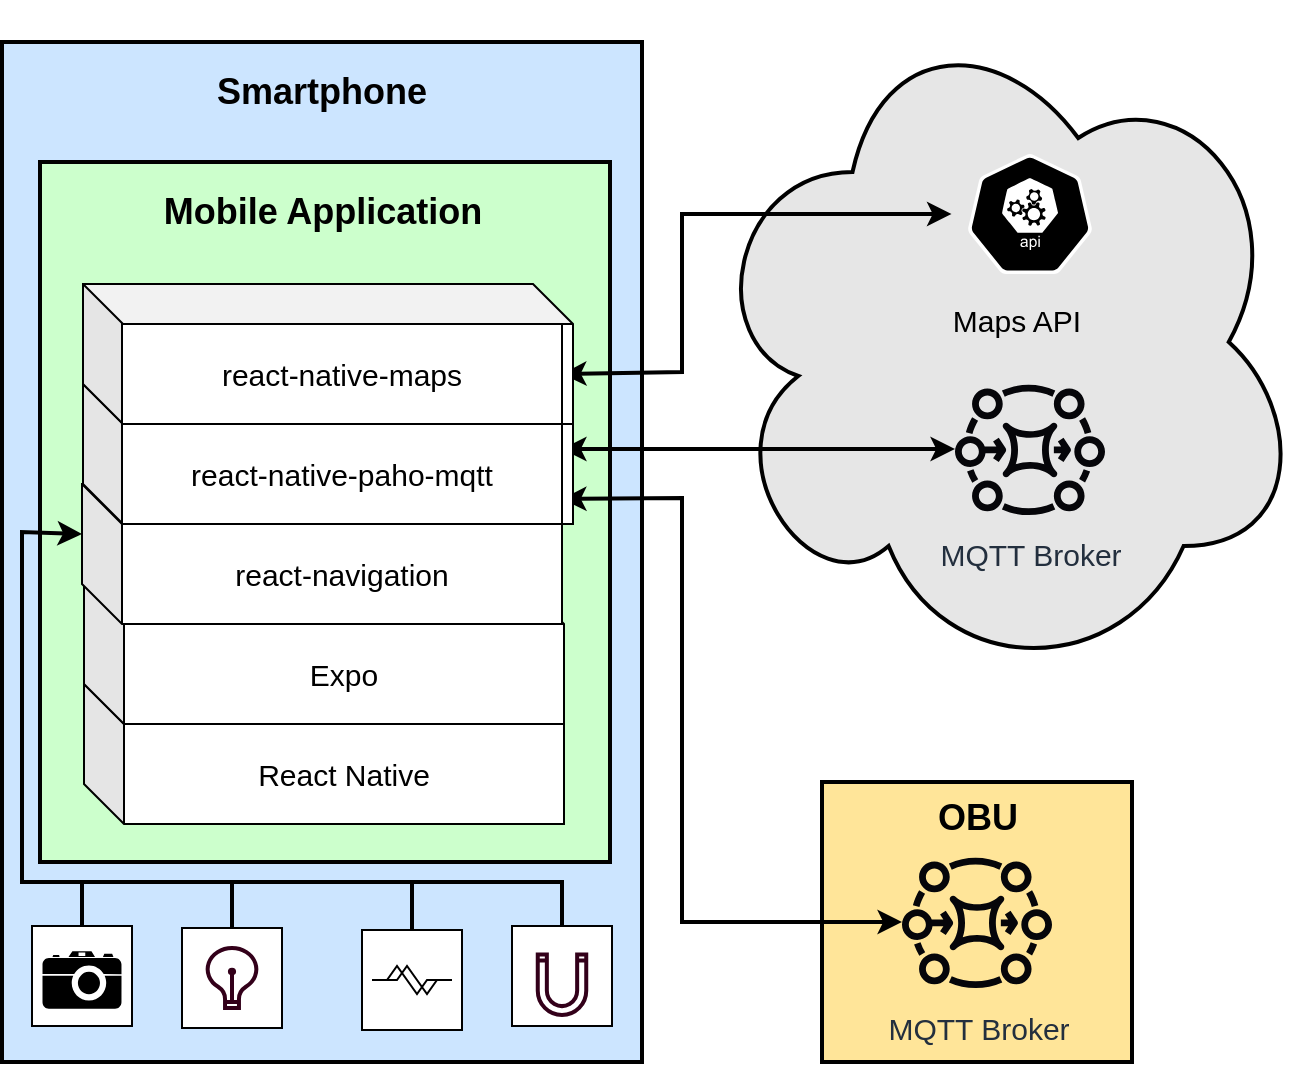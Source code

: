 <mxfile version="21.0.6" type="device"><diagram id="eR8_lErbGksOSy9-4iJv" name="Página-1"><mxGraphModel dx="1235" dy="1115" grid="1" gridSize="10" guides="1" tooltips="1" connect="1" arrows="1" fold="1" page="1" pageScale="1" pageWidth="700" pageHeight="500" math="0" shadow="0"><root><mxCell id="0"/><mxCell id="1" parent="0"/><mxCell id="Nbpyrtkj6IMSkMlOzJT1-28" value="" style="rounded=0;whiteSpace=wrap;html=1;fillColor=#FFE599;strokeWidth=2;" parent="1" vertex="1"><mxGeometry x="440" y="390" width="155" height="140" as="geometry"/></mxCell><mxCell id="Nbpyrtkj6IMSkMlOzJT1-7" value="" style="rounded=0;whiteSpace=wrap;html=1;fillColor=#CCE5FF;strokeWidth=2;" parent="1" vertex="1"><mxGeometry x="30" y="20" width="320" height="510" as="geometry"/></mxCell><mxCell id="Nbpyrtkj6IMSkMlOzJT1-10" value="" style="rounded=0;whiteSpace=wrap;html=1;strokeWidth=2;fillColor=#CCFFCC;" parent="1" vertex="1"><mxGeometry x="49" y="80" width="285" height="350" as="geometry"/></mxCell><mxCell id="Nbpyrtkj6IMSkMlOzJT1-8" value="&lt;b&gt;&lt;font style=&quot;font-size: 18px;&quot;&gt;Smartphone&lt;/font&gt;&lt;/b&gt;" style="text;html=1;strokeColor=none;fillColor=none;align=center;verticalAlign=middle;whiteSpace=wrap;rounded=0;" parent="1" vertex="1"><mxGeometry x="133" y="30" width="114" height="30" as="geometry"/></mxCell><mxCell id="Nbpyrtkj6IMSkMlOzJT1-11" value="&lt;b&gt;&lt;font style=&quot;font-size: 18px;&quot;&gt;Mobile Application&lt;/font&gt;&lt;/b&gt;" style="text;html=1;strokeColor=none;fillColor=none;align=center;verticalAlign=middle;whiteSpace=wrap;rounded=0;" parent="1" vertex="1"><mxGeometry x="71.5" y="90" width="237" height="30" as="geometry"/></mxCell><mxCell id="Nbpyrtkj6IMSkMlOzJT1-13" value="" style="verticalLabelPosition=bottom;align=center;outlineConnect=0;dashed=0;html=1;verticalAlign=top;shape=mxgraph.pid.flow_sensors.coriolis;strokeWidth=1;fillColor=default;" parent="1" vertex="1"><mxGeometry x="120" y="463" width="50" height="50" as="geometry"/></mxCell><mxCell id="Nbpyrtkj6IMSkMlOzJT1-14" value="" style="verticalLabelPosition=bottom;align=center;outlineConnect=0;dashed=0;html=1;verticalAlign=top;shape=mxgraph.pid.flow_sensors.coriolis;strokeWidth=1;fillColor=default;" parent="1" vertex="1"><mxGeometry x="285" y="462" width="50" height="50" as="geometry"/></mxCell><mxCell id="Nbpyrtkj6IMSkMlOzJT1-15" value="" style="verticalLabelPosition=bottom;align=center;outlineConnect=0;dashed=0;html=1;verticalAlign=top;shape=mxgraph.pid.flow_sensors.coriolis;strokeWidth=1;fillColor=default;" parent="1" vertex="1"><mxGeometry x="210" y="464" width="50" height="50" as="geometry"/></mxCell><mxCell id="Nbpyrtkj6IMSkMlOzJT1-18" value="" style="endArrow=classic;html=1;rounded=0;entryX=0;entryY=0;entryDx=0;entryDy=25;entryPerimeter=0;exitX=0.5;exitY=0;exitDx=0;exitDy=0;exitPerimeter=0;strokeWidth=2;" parent="1" source="Nbpyrtkj6IMSkMlOzJT1-14" target="0I5mrX3BoKsCGCE7TsKY-8" edge="1"><mxGeometry width="50" height="50" relative="1" as="geometry"><mxPoint x="30" y="530" as="sourcePoint"/><mxPoint x="-20" y="420" as="targetPoint"/><Array as="points"><mxPoint x="310" y="440"/><mxPoint x="40" y="440"/><mxPoint x="40" y="265"/></Array></mxGeometry></mxCell><mxCell id="Nbpyrtkj6IMSkMlOzJT1-19" value="" style="endArrow=none;html=1;rounded=0;strokeWidth=2;entryX=0.5;entryY=0;entryDx=0;entryDy=0;entryPerimeter=0;" parent="1" target="Nbpyrtkj6IMSkMlOzJT1-13" edge="1"><mxGeometry width="50" height="50" relative="1" as="geometry"><mxPoint x="145" y="440" as="sourcePoint"/><mxPoint x="-10" y="440" as="targetPoint"/></mxGeometry></mxCell><mxCell id="Nbpyrtkj6IMSkMlOzJT1-20" value="" style="endArrow=none;html=1;rounded=0;strokeWidth=2;entryX=0.5;entryY=0;entryDx=0;entryDy=0;entryPerimeter=0;" parent="1" target="Nbpyrtkj6IMSkMlOzJT1-15" edge="1"><mxGeometry width="50" height="50" relative="1" as="geometry"><mxPoint x="235" y="440" as="sourcePoint"/><mxPoint y="450" as="targetPoint"/></mxGeometry></mxCell><mxCell id="Nbpyrtkj6IMSkMlOzJT1-23" value="" style="verticalLabelPosition=bottom;align=center;outlineConnect=0;dashed=0;html=1;verticalAlign=top;shape=mxgraph.pid.flow_sensors.coriolis;strokeWidth=1;fillColor=default;" parent="1" vertex="1"><mxGeometry x="45" y="462" width="50" height="50" as="geometry"/></mxCell><mxCell id="Nbpyrtkj6IMSkMlOzJT1-25" value="" style="endArrow=none;html=1;rounded=0;strokeWidth=2;entryX=0.5;entryY=0;entryDx=0;entryDy=0;entryPerimeter=0;" parent="1" target="Nbpyrtkj6IMSkMlOzJT1-23" edge="1"><mxGeometry width="50" height="50" relative="1" as="geometry"><mxPoint x="70" y="440" as="sourcePoint"/><mxPoint x="20" y="430" as="targetPoint"/></mxGeometry></mxCell><mxCell id="Nbpyrtkj6IMSkMlOzJT1-26" value="" style="rounded=0;whiteSpace=wrap;html=1;strokeWidth=1;fillColor=default;strokeColor=none;" parent="1" vertex="1"><mxGeometry x="47.5" y="476" width="45" height="24" as="geometry"/></mxCell><mxCell id="Nbpyrtkj6IMSkMlOzJT1-24" value="" style="shape=mxgraph.signs.tech.camera_2;html=1;pointerEvents=1;fillColor=#000000;strokeColor=none;verticalLabelPosition=bottom;verticalAlign=top;align=center;strokeWidth=1;" parent="1" vertex="1"><mxGeometry x="50.25" y="474.64" width="39.5" height="28.73" as="geometry"/></mxCell><mxCell id="Nbpyrtkj6IMSkMlOzJT1-27" value="" style="ellipse;shape=cloud;whiteSpace=wrap;html=1;strokeWidth=2;fillColor=#E6E6E6;" parent="1" vertex="1"><mxGeometry x="380" width="301" height="340" as="geometry"/></mxCell><mxCell id="Nbpyrtkj6IMSkMlOzJT1-29" value="&lt;b&gt;&lt;font style=&quot;font-size: 18px;&quot;&gt;OBU&lt;/font&gt;&lt;/b&gt;" style="text;html=1;strokeColor=none;fillColor=none;align=center;verticalAlign=middle;whiteSpace=wrap;rounded=0;" parent="1" vertex="1"><mxGeometry x="460.5" y="393" width="114" height="30" as="geometry"/></mxCell><mxCell id="Nbpyrtkj6IMSkMlOzJT1-33" value="" style="endArrow=classic;startArrow=classic;html=1;rounded=0;strokeWidth=2;entryX=1;entryY=0.75;entryDx=0;entryDy=0;" parent="1" source="z4mwhLSZ4NSsn1VPC0SH-1" target="0I5mrX3BoKsCGCE7TsKY-13" edge="1"><mxGeometry width="50" height="50" relative="1" as="geometry"><mxPoint x="464" y="430" as="sourcePoint"/><mxPoint x="430" y="300" as="targetPoint"/><Array as="points"><mxPoint x="370" y="460"/><mxPoint x="370" y="248"/></Array></mxGeometry></mxCell><mxCell id="Nbpyrtkj6IMSkMlOzJT1-35" value="" style="endArrow=classic;startArrow=classic;html=1;rounded=0;strokeWidth=2;exitX=1;exitY=0.25;exitDx=0;exitDy=0;" parent="1" source="0I5mrX3BoKsCGCE7TsKY-13" target="z4mwhLSZ4NSsn1VPC0SH-3" edge="1"><mxGeometry width="50" height="50" relative="1" as="geometry"><mxPoint x="390" y="230" as="sourcePoint"/><mxPoint x="460" y="230" as="targetPoint"/></mxGeometry></mxCell><mxCell id="Nbpyrtkj6IMSkMlOzJT1-40" value="" style="endArrow=classic;startArrow=classic;html=1;rounded=0;strokeWidth=2;exitX=1;exitY=0.5;exitDx=0;exitDy=0;" parent="1" source="0I5mrX3BoKsCGCE7TsKY-11" target="z4mwhLSZ4NSsn1VPC0SH-4" edge="1"><mxGeometry width="50" height="50" relative="1" as="geometry"><mxPoint x="400" y="220" as="sourcePoint"/><mxPoint x="462.5" y="120" as="targetPoint"/><Array as="points"><mxPoint x="370" y="185"/><mxPoint x="370" y="106"/></Array></mxGeometry></mxCell><mxCell id="Nbpyrtkj6IMSkMlOzJT1-43" value="" style="rounded=0;whiteSpace=wrap;html=1;strokeWidth=1;fillColor=default;strokeColor=none;" parent="1" vertex="1"><mxGeometry x="122.5" y="476.37" width="45" height="24" as="geometry"/></mxCell><mxCell id="Nbpyrtkj6IMSkMlOzJT1-41" value="" style="html=1;verticalLabelPosition=bottom;align=center;labelBackgroundColor=#ffffff;verticalAlign=top;strokeWidth=2;strokeColor=#33001A;shadow=0;dashed=0;shape=mxgraph.ios7.icons.lightbulb;fontSize=15;fillColor=#FFFFFF;" parent="1" vertex="1"><mxGeometry x="131.8" y="473" width="26.4" height="30" as="geometry"/></mxCell><mxCell id="Nbpyrtkj6IMSkMlOzJT1-48" value="" style="rounded=0;whiteSpace=wrap;html=1;strokeWidth=1;fillColor=default;strokeColor=none;" parent="1" vertex="1"><mxGeometry x="287.5" y="476" width="45" height="24" as="geometry"/></mxCell><mxCell id="Nbpyrtkj6IMSkMlOzJT1-47" value="" style="html=1;verticalLabelPosition=bottom;align=center;labelBackgroundColor=#ffffff;verticalAlign=top;strokeWidth=2;strokeColor=#33001A;shadow=0;dashed=0;shape=mxgraph.ios7.icons.magnet;pointerEvents=1;fontSize=15;fillColor=#FFFFFF;" parent="1" vertex="1"><mxGeometry x="297.88" y="476.22" width="24.24" height="30.3" as="geometry"/></mxCell><mxCell id="z4mwhLSZ4NSsn1VPC0SH-1" value="&lt;font style=&quot;font-size: 15px;&quot;&gt;MQTT Broker&lt;/font&gt;" style="sketch=0;outlineConnect=0;fontColor=#232F3E;gradientColor=none;fillColor=#06060A;strokeColor=none;dashed=0;verticalLabelPosition=bottom;verticalAlign=top;align=center;html=1;fontSize=12;fontStyle=0;aspect=fixed;pointerEvents=1;shape=mxgraph.aws4.mq_broker;labelBackgroundColor=none;labelBorderColor=none;strokeWidth=4;" parent="1" vertex="1"><mxGeometry x="480" y="422.5" width="75" height="75" as="geometry"/></mxCell><mxCell id="z4mwhLSZ4NSsn1VPC0SH-3" value="&lt;font style=&quot;font-size: 15px;&quot;&gt;MQTT Broker&lt;/font&gt;" style="sketch=0;outlineConnect=0;fontColor=#232F3E;gradientColor=none;fillColor=#06060A;strokeColor=none;dashed=0;verticalLabelPosition=bottom;verticalAlign=top;align=center;html=1;fontSize=12;fontStyle=0;aspect=fixed;pointerEvents=1;shape=mxgraph.aws4.mq_broker;labelBackgroundColor=none;labelBorderColor=none;strokeWidth=4;" parent="1" vertex="1"><mxGeometry x="506.5" y="186" width="75" height="75" as="geometry"/></mxCell><mxCell id="z4mwhLSZ4NSsn1VPC0SH-4" value="" style="sketch=0;html=1;dashed=0;whitespace=wrap;fillColor=#000000;strokeColor=#ffffff;points=[[0.005,0.63,0],[0.1,0.2,0],[0.9,0.2,0],[0.5,0,0],[0.995,0.63,0],[0.72,0.99,0],[0.5,1,0],[0.28,0.99,0]];verticalLabelPosition=bottom;align=center;verticalAlign=top;shape=mxgraph.kubernetes.icon;prIcon=api;labelBackgroundColor=none;labelBorderColor=none;strokeWidth=4;fontSize=28;" parent="1" vertex="1"><mxGeometry x="504.75" y="76" width="78.5" height="60" as="geometry"/></mxCell><mxCell id="z4mwhLSZ4NSsn1VPC0SH-5" value="Maps API" style="text;html=1;strokeColor=none;fillColor=none;align=center;verticalAlign=middle;whiteSpace=wrap;rounded=0;fontSize=15;" parent="1" vertex="1"><mxGeometry x="490.5" y="144" width="93" height="30" as="geometry"/></mxCell><mxCell id="Jq1PA_7z4TTMeTN9Duc4-1" value="&lt;font style=&quot;font-size: 15px;&quot;&gt;React Native&lt;/font&gt;" style="shape=cube;whiteSpace=wrap;html=1;boundedLbl=1;backgroundOutline=1;darkOpacity=0.05;darkOpacity2=0.1;" vertex="1" parent="1"><mxGeometry x="71" y="341" width="240" height="70" as="geometry"/></mxCell><mxCell id="0I5mrX3BoKsCGCE7TsKY-7" value="&lt;font style=&quot;font-size: 15px;&quot;&gt;Expo&lt;/font&gt;" style="shape=cube;whiteSpace=wrap;html=1;boundedLbl=1;backgroundOutline=1;darkOpacity=0.05;darkOpacity2=0.1;" parent="1" vertex="1"><mxGeometry x="71" y="291" width="240" height="70" as="geometry"/></mxCell><mxCell id="0I5mrX3BoKsCGCE7TsKY-8" value="&lt;font style=&quot;font-size: 15px;&quot;&gt;react-navigation&lt;/font&gt;" style="shape=cube;whiteSpace=wrap;html=1;boundedLbl=1;backgroundOutline=1;darkOpacity=0.05;darkOpacity2=0.1;" parent="1" vertex="1"><mxGeometry x="70" y="241" width="240" height="70" as="geometry"/></mxCell><mxCell id="0I5mrX3BoKsCGCE7TsKY-10" value="" style="shape=cube;whiteSpace=wrap;html=1;boundedLbl=1;backgroundOutline=1;darkOpacity=0.05;darkOpacity2=0.1;" parent="1" vertex="1"><mxGeometry x="70.5" y="191" width="245" height="70" as="geometry"/></mxCell><mxCell id="0I5mrX3BoKsCGCE7TsKY-13" value="&lt;font style=&quot;font-size: 15px;&quot;&gt;react-native-paho-mqtt&lt;/font&gt;" style="rounded=0;whiteSpace=wrap;html=1;" parent="1" vertex="1"><mxGeometry x="90" y="211" width="220" height="50" as="geometry"/></mxCell><mxCell id="Jq1PA_7z4TTMeTN9Duc4-2" value="" style="shape=cube;whiteSpace=wrap;html=1;boundedLbl=1;backgroundOutline=1;darkOpacity=0.05;darkOpacity2=0.1;" vertex="1" parent="1"><mxGeometry x="70.5" y="141" width="245" height="70" as="geometry"/></mxCell><mxCell id="0I5mrX3BoKsCGCE7TsKY-11" value="&lt;font style=&quot;font-size: 15px;&quot;&gt;react-native-maps&lt;/font&gt;" style="rounded=0;whiteSpace=wrap;html=1;" parent="1" vertex="1"><mxGeometry x="90" y="161" width="220" height="50" as="geometry"/></mxCell></root></mxGraphModel></diagram></mxfile>